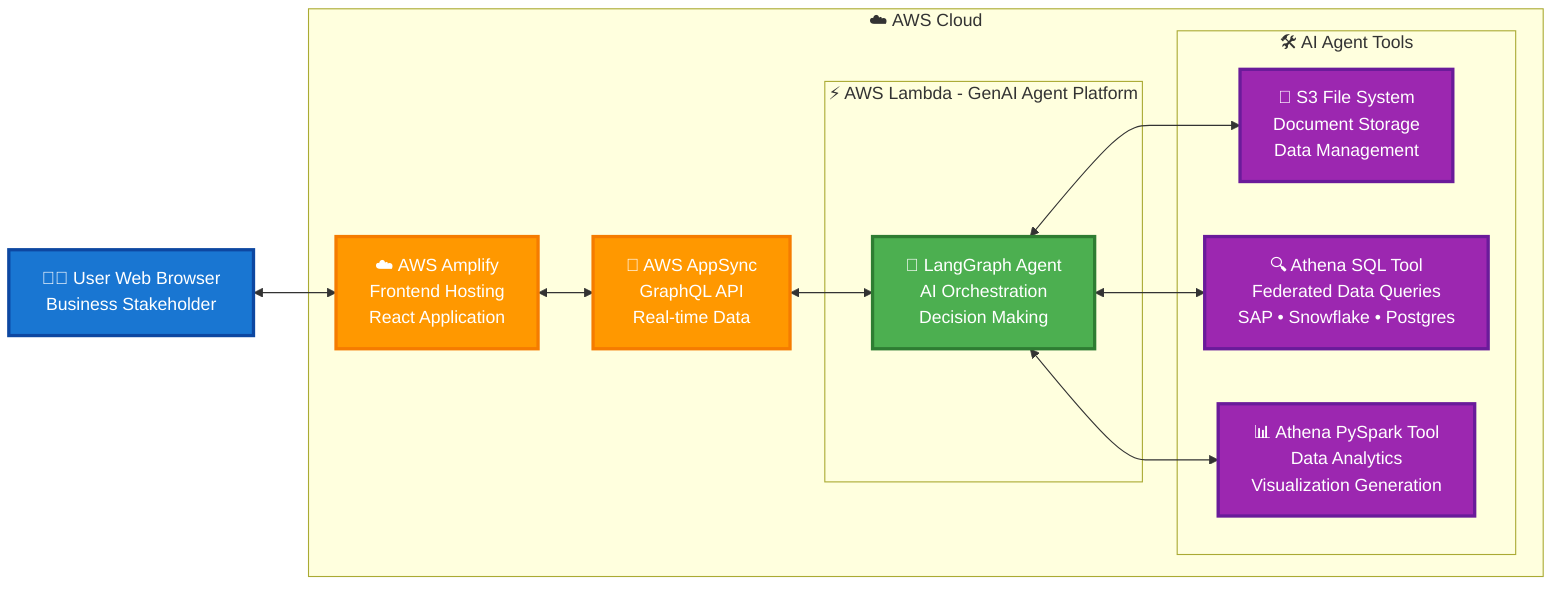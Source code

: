 %% Executive Architecture Overview - AWS Amplify LangGraph Template
%% Simplified diagram for business stakeholders showing high-level data flow

graph LR
    %% User and Frontend
    UserBrowser["👤🌐 User Web Browser<br/>Business Stakeholder"]
    
    %% AWS Cloud Container
    subgraph AWS["☁️ AWS Cloud"]
        Amplify["☁️ AWS Amplify<br/>Frontend Hosting<br/>React Application"]
        AppSync["🔄 AWS AppSync<br/>GraphQL API<br/>Real-time Data"]
        
        subgraph LambdaContainer["⚡ AWS Lambda - GenAI Agent Platform"]
            LangGraph["🤖 LangGraph Agent<br/>AI Orchestration<br/>Decision Making"]
        end
        
        subgraph AgentTools["🛠️ AI Agent Tools"]
            S3Tool["📁 S3 File System<br/>Document Storage<br/>Data Management"]
            AthenaSql["🔍 Athena SQL Tool<br/>Federated Data Queries<br/>SAP • Snowflake • Postgres"]
            AthenaPySpark["📊 Athena PySpark Tool<br/>Data Analytics<br/>Visualization Generation"]
        end
    end

    %% Flow
    UserBrowser <--> Amplify
    Amplify <--> AppSync
    AppSync <--> LangGraph
    LangGraph <--> S3Tool
    LangGraph <--> AthenaSql
    LangGraph <--> AthenaPySpark

    %% Styling for executive presentation
    classDef userLayer fill:#1976d2,stroke:#0d47a1,stroke-width:3px,color:#fff
    classDef awsLayer fill:#ff9800,stroke:#f57c00,stroke-width:3px,color:#fff
    classDef agentLayer fill:#4caf50,stroke:#2e7d32,stroke-width:3px,color:#fff
    classDef toolLayer fill:#9c27b0,stroke:#6a1b9a,stroke-width:3px,color:#fff
    
    class UserBrowser userLayer
    class Amplify,AppSync awsLayer
    class LangGraph agentLayer
    class S3Tool,AthenaSql,AthenaPySpark toolLayer